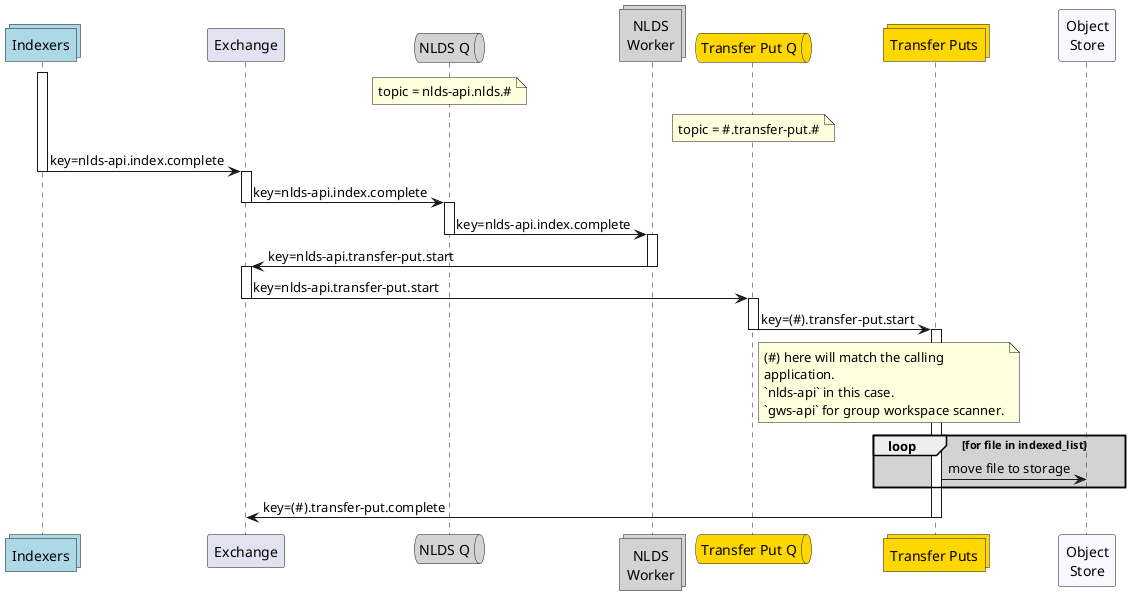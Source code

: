 @startuml message_flow_put2

collections index as "Indexers" #lightblue

participant wex as "Exchange"

queue qw as "NLDS Q" #lightgrey
note over qw
    topic = nlds-api.nlds.#
end note
collections work as "NLDS\nWorker" #lightgrey
/'
database iddb as "Transaction DB" #lightgrey
'/
queue qt as "Transfer Put Q" #gold
note over qt
    topic = #.transfer-put.#
end note
collections transfer_puts as "Transfer Puts" #gold

participant obj as "Object\nStore" #GhostWhite

activate index
index -> wex : key=nlds-api.index.complete
deactivate index
activate wex
wex -> qw : key=nlds-api.index.complete
deactivate wex
activate qw
qw -> work : key=nlds-api.index.complete
deactivate qw
activate work
/'
work -> iddb : SELECT target,user,group WHERE id
activate iddb
iddb -> work : (target,user,group,id)
deactivate iddb
'/
work -> wex  : key=nlds-api.transfer-put.start
deactivate work
activate wex
wex -> qt : key=nlds-api.transfer-put.start
deactivate wex
activate qt
qt -> transfer_puts : key=(#).transfer-put.start
deactivate qt
note right of qt
    (#) here will match the calling
    application.
    `nlds-api` in this case.
    `gws-api` for group workspace scanner.
end note

activate transfer_puts
loop #lightgrey for file in indexed_list 
    transfer_puts -> obj : move file to storage
end
transfer_puts -> wex : key=(#).transfer-put.complete
deactivate transfer_puts
@enduml